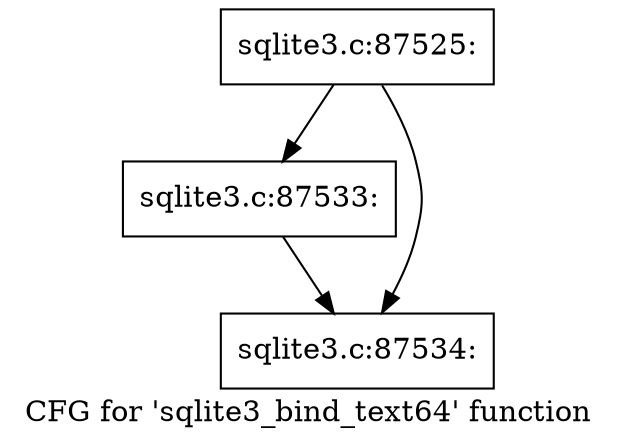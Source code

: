 digraph "CFG for 'sqlite3_bind_text64' function" {
	label="CFG for 'sqlite3_bind_text64' function";

	Node0x55c0f5cf0a10 [shape=record,label="{sqlite3.c:87525:}"];
	Node0x55c0f5cf0a10 -> Node0x55c0f5cf77f0;
	Node0x55c0f5cf0a10 -> Node0x55c0f5cf7840;
	Node0x55c0f5cf77f0 [shape=record,label="{sqlite3.c:87533:}"];
	Node0x55c0f5cf77f0 -> Node0x55c0f5cf7840;
	Node0x55c0f5cf7840 [shape=record,label="{sqlite3.c:87534:}"];
}
